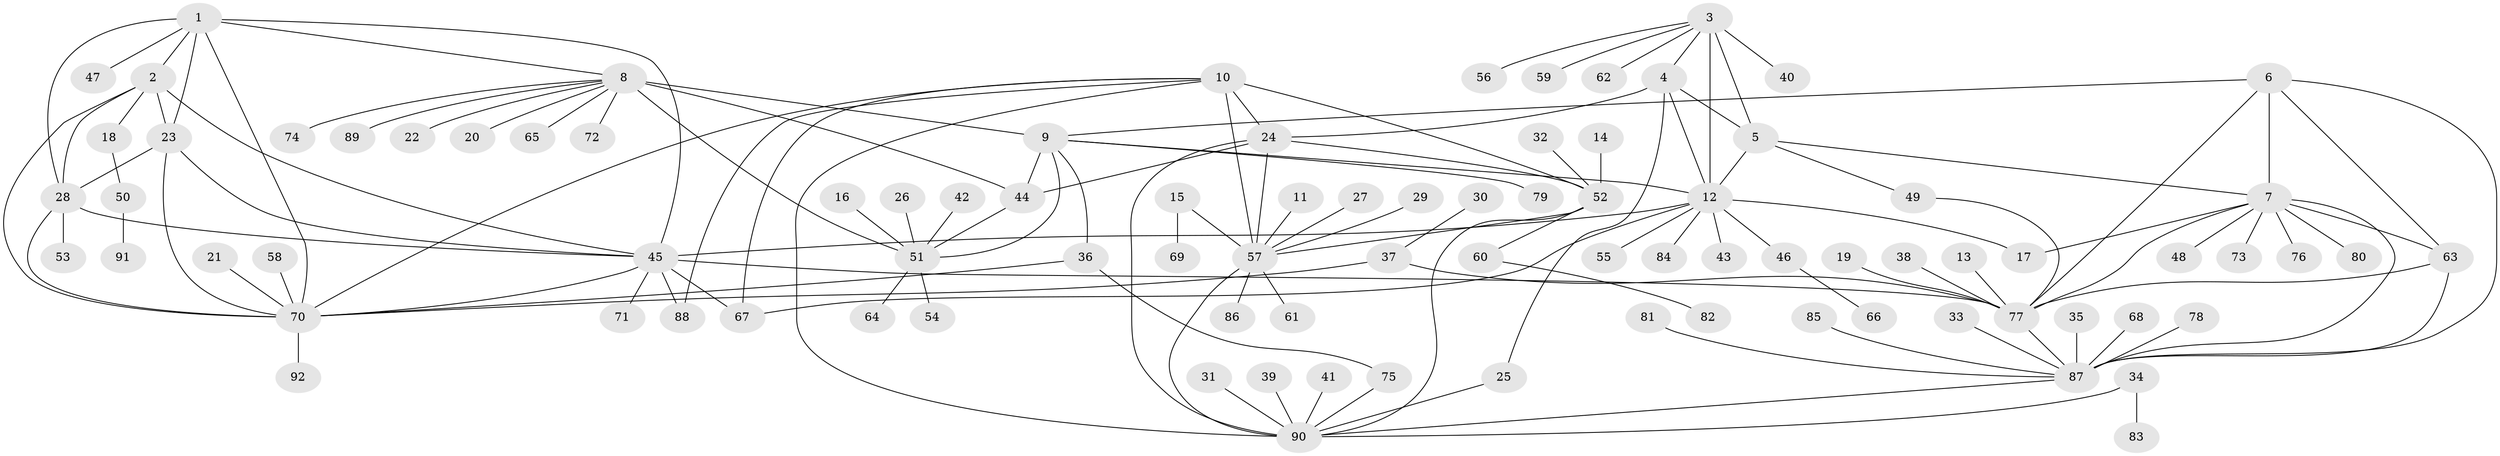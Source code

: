 // original degree distribution, {12: 0.023076923076923078, 6: 0.06923076923076923, 7: 0.03076923076923077, 11: 0.023076923076923078, 8: 0.046153846153846156, 14: 0.007692307692307693, 13: 0.015384615384615385, 9: 0.007692307692307693, 5: 0.007692307692307693, 4: 0.007692307692307693, 3: 0.05384615384615385, 1: 0.5692307692307692, 2: 0.13846153846153847}
// Generated by graph-tools (version 1.1) at 2025/37/03/04/25 23:37:38]
// undirected, 92 vertices, 134 edges
graph export_dot {
  node [color=gray90,style=filled];
  1;
  2;
  3;
  4;
  5;
  6;
  7;
  8;
  9;
  10;
  11;
  12;
  13;
  14;
  15;
  16;
  17;
  18;
  19;
  20;
  21;
  22;
  23;
  24;
  25;
  26;
  27;
  28;
  29;
  30;
  31;
  32;
  33;
  34;
  35;
  36;
  37;
  38;
  39;
  40;
  41;
  42;
  43;
  44;
  45;
  46;
  47;
  48;
  49;
  50;
  51;
  52;
  53;
  54;
  55;
  56;
  57;
  58;
  59;
  60;
  61;
  62;
  63;
  64;
  65;
  66;
  67;
  68;
  69;
  70;
  71;
  72;
  73;
  74;
  75;
  76;
  77;
  78;
  79;
  80;
  81;
  82;
  83;
  84;
  85;
  86;
  87;
  88;
  89;
  90;
  91;
  92;
  1 -- 2 [weight=1.0];
  1 -- 8 [weight=1.0];
  1 -- 23 [weight=1.0];
  1 -- 28 [weight=1.0];
  1 -- 45 [weight=1.0];
  1 -- 47 [weight=1.0];
  1 -- 70 [weight=1.0];
  2 -- 18 [weight=1.0];
  2 -- 23 [weight=1.0];
  2 -- 28 [weight=1.0];
  2 -- 45 [weight=1.0];
  2 -- 70 [weight=1.0];
  3 -- 4 [weight=2.0];
  3 -- 5 [weight=4.0];
  3 -- 12 [weight=2.0];
  3 -- 40 [weight=1.0];
  3 -- 56 [weight=1.0];
  3 -- 59 [weight=1.0];
  3 -- 62 [weight=1.0];
  4 -- 5 [weight=2.0];
  4 -- 12 [weight=1.0];
  4 -- 24 [weight=1.0];
  4 -- 25 [weight=1.0];
  5 -- 7 [weight=1.0];
  5 -- 12 [weight=2.0];
  5 -- 49 [weight=1.0];
  6 -- 7 [weight=2.0];
  6 -- 9 [weight=1.0];
  6 -- 63 [weight=1.0];
  6 -- 77 [weight=1.0];
  6 -- 87 [weight=1.0];
  7 -- 17 [weight=1.0];
  7 -- 48 [weight=1.0];
  7 -- 63 [weight=2.0];
  7 -- 73 [weight=1.0];
  7 -- 76 [weight=1.0];
  7 -- 77 [weight=2.0];
  7 -- 80 [weight=1.0];
  7 -- 87 [weight=2.0];
  8 -- 9 [weight=4.0];
  8 -- 20 [weight=1.0];
  8 -- 22 [weight=1.0];
  8 -- 44 [weight=2.0];
  8 -- 51 [weight=2.0];
  8 -- 65 [weight=1.0];
  8 -- 72 [weight=1.0];
  8 -- 74 [weight=1.0];
  8 -- 89 [weight=1.0];
  9 -- 12 [weight=1.0];
  9 -- 36 [weight=1.0];
  9 -- 44 [weight=2.0];
  9 -- 51 [weight=2.0];
  9 -- 79 [weight=1.0];
  10 -- 24 [weight=2.0];
  10 -- 52 [weight=2.0];
  10 -- 57 [weight=2.0];
  10 -- 67 [weight=1.0];
  10 -- 70 [weight=1.0];
  10 -- 88 [weight=1.0];
  10 -- 90 [weight=2.0];
  11 -- 57 [weight=1.0];
  12 -- 17 [weight=1.0];
  12 -- 43 [weight=1.0];
  12 -- 45 [weight=1.0];
  12 -- 46 [weight=1.0];
  12 -- 55 [weight=1.0];
  12 -- 67 [weight=1.0];
  12 -- 84 [weight=1.0];
  13 -- 77 [weight=1.0];
  14 -- 52 [weight=1.0];
  15 -- 57 [weight=1.0];
  15 -- 69 [weight=1.0];
  16 -- 51 [weight=1.0];
  18 -- 50 [weight=1.0];
  19 -- 77 [weight=1.0];
  21 -- 70 [weight=1.0];
  23 -- 28 [weight=1.0];
  23 -- 45 [weight=1.0];
  23 -- 70 [weight=1.0];
  24 -- 44 [weight=1.0];
  24 -- 52 [weight=1.0];
  24 -- 57 [weight=1.0];
  24 -- 90 [weight=1.0];
  25 -- 90 [weight=1.0];
  26 -- 51 [weight=1.0];
  27 -- 57 [weight=1.0];
  28 -- 45 [weight=1.0];
  28 -- 53 [weight=1.0];
  28 -- 70 [weight=1.0];
  29 -- 57 [weight=1.0];
  30 -- 37 [weight=1.0];
  31 -- 90 [weight=1.0];
  32 -- 52 [weight=1.0];
  33 -- 87 [weight=1.0];
  34 -- 83 [weight=1.0];
  34 -- 90 [weight=1.0];
  35 -- 87 [weight=1.0];
  36 -- 70 [weight=1.0];
  36 -- 75 [weight=1.0];
  37 -- 70 [weight=1.0];
  37 -- 77 [weight=1.0];
  38 -- 77 [weight=1.0];
  39 -- 90 [weight=1.0];
  41 -- 90 [weight=1.0];
  42 -- 51 [weight=1.0];
  44 -- 51 [weight=1.0];
  45 -- 67 [weight=1.0];
  45 -- 70 [weight=1.0];
  45 -- 71 [weight=1.0];
  45 -- 77 [weight=1.0];
  45 -- 88 [weight=1.0];
  46 -- 66 [weight=1.0];
  49 -- 77 [weight=1.0];
  50 -- 91 [weight=1.0];
  51 -- 54 [weight=1.0];
  51 -- 64 [weight=1.0];
  52 -- 57 [weight=1.0];
  52 -- 60 [weight=1.0];
  52 -- 90 [weight=1.0];
  57 -- 61 [weight=1.0];
  57 -- 86 [weight=1.0];
  57 -- 90 [weight=1.0];
  58 -- 70 [weight=1.0];
  60 -- 82 [weight=1.0];
  63 -- 77 [weight=1.0];
  63 -- 87 [weight=1.0];
  68 -- 87 [weight=1.0];
  70 -- 92 [weight=1.0];
  75 -- 90 [weight=1.0];
  77 -- 87 [weight=1.0];
  78 -- 87 [weight=1.0];
  81 -- 87 [weight=1.0];
  85 -- 87 [weight=1.0];
  87 -- 90 [weight=1.0];
}
